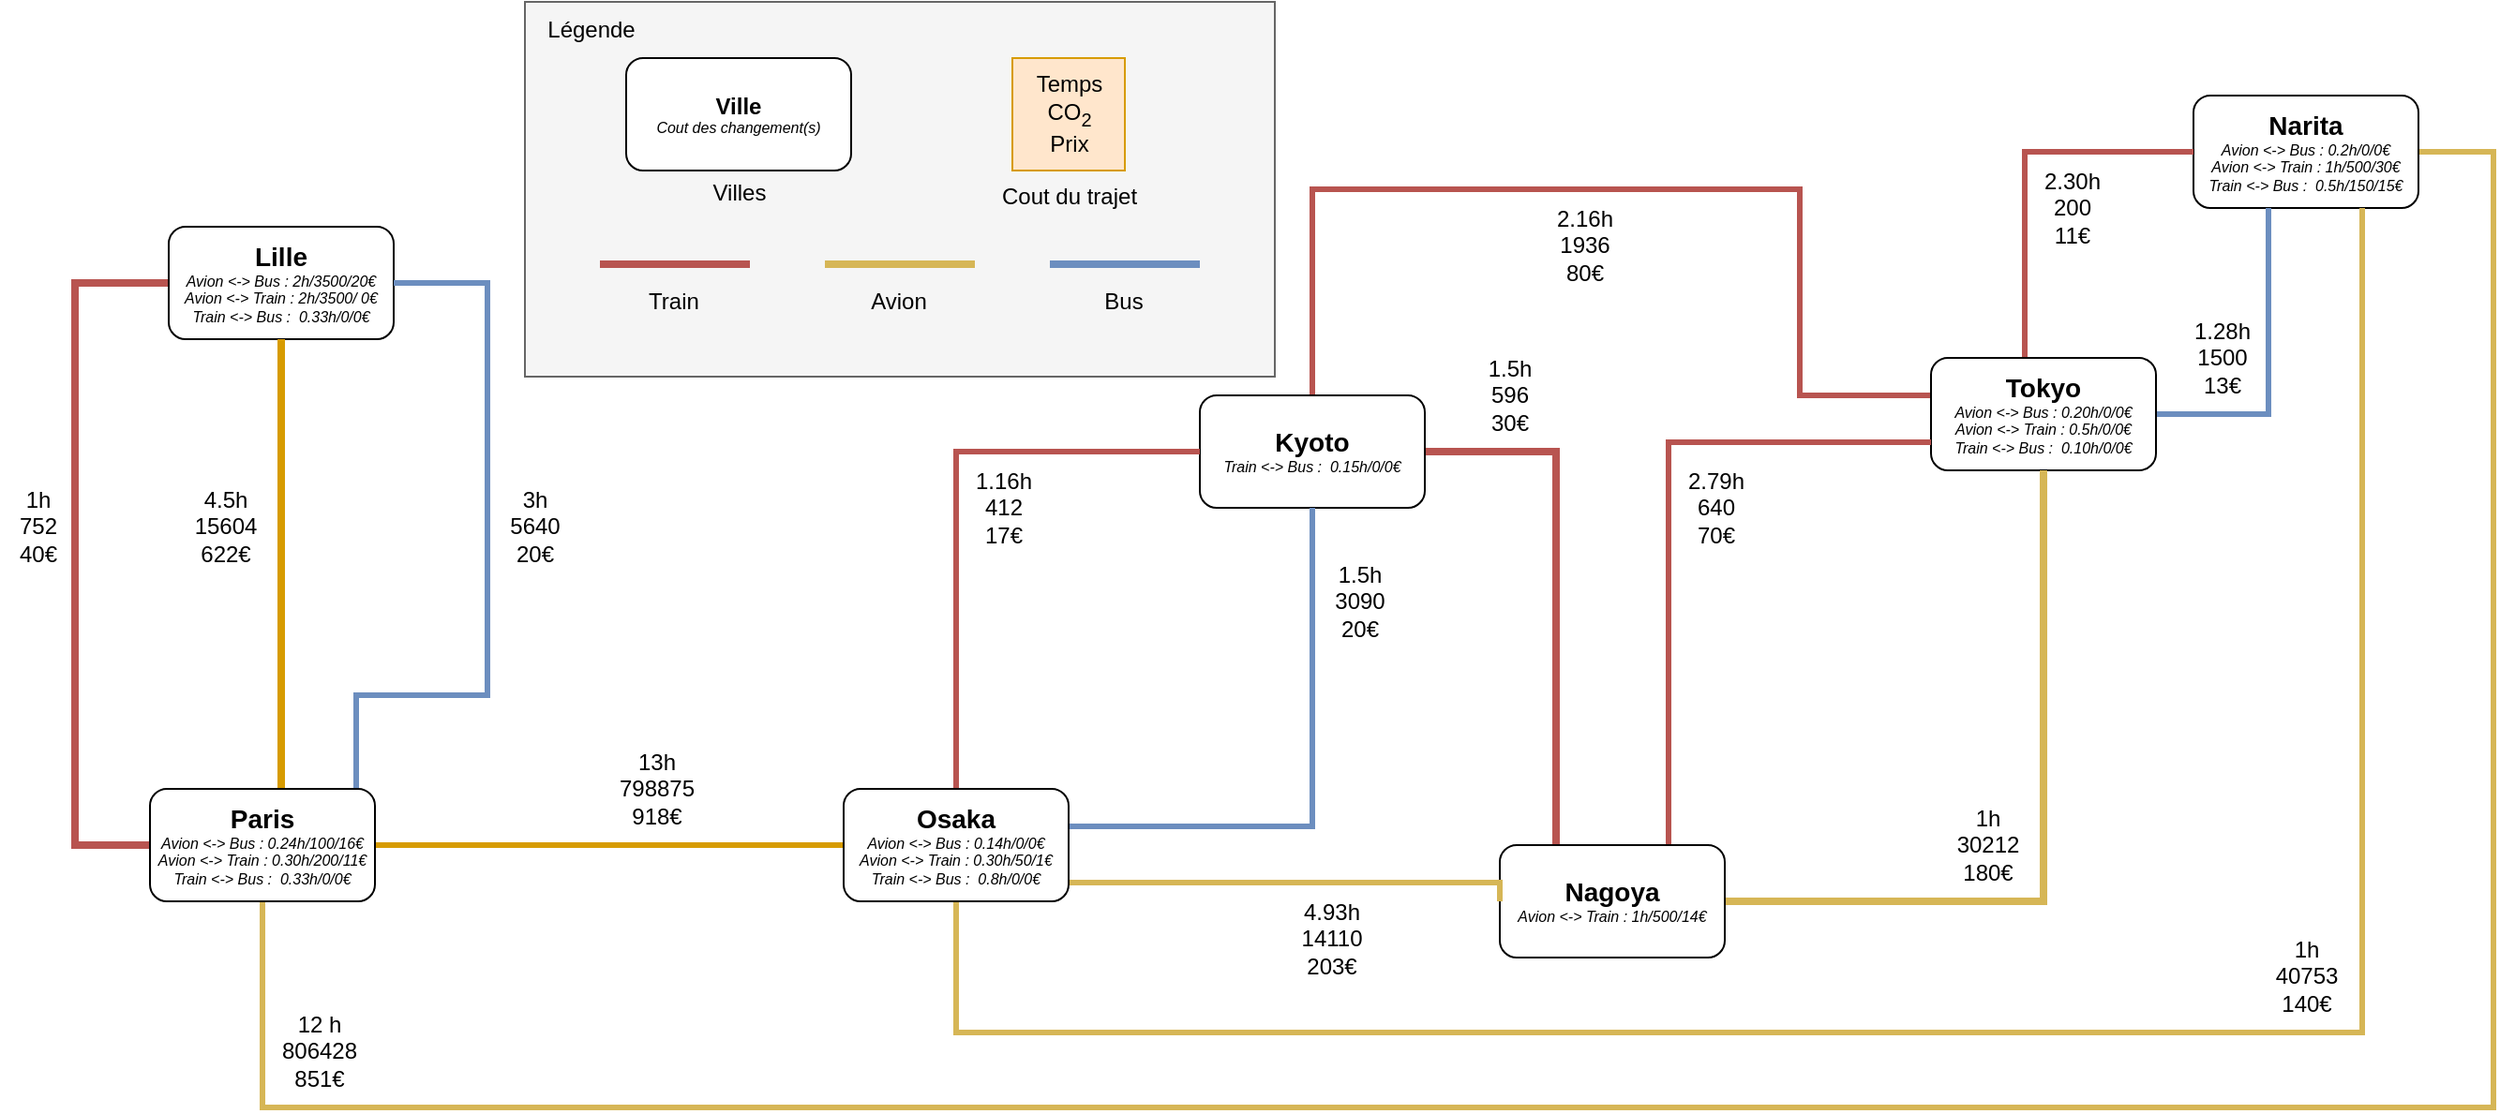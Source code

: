 <mxfile version="24.4.10" type="device">
  <diagram name="Page-1" id="QGhA0FKap3pCuLWauWDC">
    <mxGraphModel dx="2713" dy="1907" grid="1" gridSize="10" guides="1" tooltips="1" connect="1" arrows="1" fold="1" page="1" pageScale="1" pageWidth="827" pageHeight="1169" math="0" shadow="0">
      <root>
        <mxCell id="0" />
        <mxCell id="1" parent="0" />
        <mxCell id="X9avrck-xturjdEHuF8Y-35" value="" style="rounded=0;whiteSpace=wrap;html=1;fillColor=#f5f5f5;strokeColor=#666666;fontColor=#333333;" parent="1" vertex="1">
          <mxGeometry x="-310" y="-30" width="400" height="200" as="geometry" />
        </mxCell>
        <mxCell id="X9avrck-xturjdEHuF8Y-12" style="rounded=0;orthogonalLoop=1;jettySize=auto;html=1;entryX=0;entryY=0.5;entryDx=0;entryDy=0;fillColor=#f8cecc;strokeColor=#b85450;strokeWidth=4;edgeStyle=orthogonalEdgeStyle;elbow=vertical;endArrow=none;endFill=0;" parent="1" source="X9avrck-xturjdEHuF8Y-1" target="X9avrck-xturjdEHuF8Y-2" edge="1">
          <mxGeometry relative="1" as="geometry">
            <Array as="points">
              <mxPoint x="-550" y="120" />
              <mxPoint x="-550" y="420" />
            </Array>
          </mxGeometry>
        </mxCell>
        <mxCell id="X9avrck-xturjdEHuF8Y-1" value="&lt;div&gt;&lt;font style=&quot;font-size: 14px;&quot;&gt;&lt;b&gt;Lille&lt;/b&gt;&lt;/font&gt;&lt;/div&gt;&lt;div style=&quot;font-size: 8px;&quot;&gt;&lt;i&gt;&lt;font style=&quot;font-size: 8px;&quot;&gt;Avion &amp;lt;-&amp;gt; Bus : 2h/3500/20€&lt;/font&gt;&lt;/i&gt;&lt;/div&gt;&lt;div style=&quot;font-size: 8px;&quot;&gt;&lt;i&gt;&lt;font style=&quot;font-size: 8px;&quot;&gt;Avion &amp;lt;-&amp;gt; Train : 2h/3500/ 0€&lt;/font&gt;&lt;/i&gt;&lt;/div&gt;&lt;div style=&quot;font-size: 8px;&quot;&gt;&lt;i&gt;&lt;font style=&quot;font-size: 8px;&quot;&gt;Train &amp;lt;-&amp;gt; Bus :&amp;nbsp; 0.33h/0/0€&lt;br&gt;&lt;/font&gt;&lt;/i&gt;&lt;/div&gt;" style="rounded=1;whiteSpace=wrap;html=1;" parent="1" vertex="1">
          <mxGeometry x="-500" y="90" width="120" height="60" as="geometry" />
        </mxCell>
        <mxCell id="X9avrck-xturjdEHuF8Y-14" style="edgeStyle=orthogonalEdgeStyle;rounded=0;orthogonalLoop=1;jettySize=auto;html=1;endArrow=none;endFill=0;fillColor=#ffe6cc;strokeColor=#d79b00;strokeWidth=3;" parent="1" source="X9avrck-xturjdEHuF8Y-2" target="X9avrck-xturjdEHuF8Y-9" edge="1">
          <mxGeometry relative="1" as="geometry" />
        </mxCell>
        <mxCell id="X9avrck-xturjdEHuF8Y-42" style="edgeStyle=orthogonalEdgeStyle;rounded=0;orthogonalLoop=1;jettySize=auto;html=1;entryX=0.5;entryY=1;entryDx=0;entryDy=0;fillColor=#fff2cc;strokeColor=#d6b656;strokeWidth=3;endArrow=none;endFill=0;" parent="1" source="X9avrck-xturjdEHuF8Y-3" target="X9avrck-xturjdEHuF8Y-2" edge="1">
          <mxGeometry relative="1" as="geometry">
            <Array as="points">
              <mxPoint x="740" y="50" />
              <mxPoint x="740" y="560" />
              <mxPoint x="-450" y="560" />
            </Array>
          </mxGeometry>
        </mxCell>
        <mxCell id="X9avrck-xturjdEHuF8Y-3" value="&lt;div&gt;&lt;font style=&quot;font-size: 14px;&quot;&gt;&lt;b&gt;Narita&lt;/b&gt;&lt;/font&gt;&lt;/div&gt;&lt;div style=&quot;font-size: 8px;&quot;&gt;&lt;i&gt;&lt;font style=&quot;font-size: 8px;&quot;&gt;Avion &amp;lt;-&amp;gt; Bus : 0.2h/0/0€&lt;/font&gt;&lt;/i&gt;&lt;/div&gt;&lt;div style=&quot;font-size: 8px;&quot;&gt;&lt;i&gt;&lt;font style=&quot;font-size: 8px;&quot;&gt;Avion &amp;lt;-&amp;gt; Train : 1h/500/30€&lt;/font&gt;&lt;/i&gt;&lt;/div&gt;&lt;div style=&quot;font-size: 8px;&quot;&gt;&lt;i&gt;&lt;font style=&quot;font-size: 8px;&quot;&gt;Train &amp;lt;-&amp;gt; Bus :&amp;nbsp; 0.5h/150/15€&lt;br&gt;&lt;/font&gt;&lt;/i&gt;&lt;/div&gt;" style="rounded=1;whiteSpace=wrap;html=1;" parent="1" vertex="1">
          <mxGeometry x="580" y="20" width="120" height="60" as="geometry" />
        </mxCell>
        <mxCell id="X9avrck-xturjdEHuF8Y-19" style="edgeStyle=orthogonalEdgeStyle;rounded=0;orthogonalLoop=1;jettySize=auto;html=1;entryX=0.5;entryY=0;entryDx=0;entryDy=0;strokeWidth=3;fillColor=#f8cecc;strokeColor=#b85450;endArrow=none;endFill=0;" parent="1" source="X9avrck-xturjdEHuF8Y-4" target="X9avrck-xturjdEHuF8Y-8" edge="1">
          <mxGeometry relative="1" as="geometry">
            <Array as="points">
              <mxPoint x="370" y="180" />
              <mxPoint x="370" y="70" />
              <mxPoint x="110" y="70" />
            </Array>
          </mxGeometry>
        </mxCell>
        <mxCell id="X9avrck-xturjdEHuF8Y-22" style="edgeStyle=orthogonalEdgeStyle;rounded=0;orthogonalLoop=1;jettySize=auto;html=1;entryX=0;entryY=0.5;entryDx=0;entryDy=0;strokeWidth=3;fillColor=#f8cecc;strokeColor=#b85450;endArrow=none;endFill=0;" parent="1" source="X9avrck-xturjdEHuF8Y-4" target="X9avrck-xturjdEHuF8Y-3" edge="1">
          <mxGeometry relative="1" as="geometry">
            <Array as="points">
              <mxPoint x="490" y="50" />
            </Array>
          </mxGeometry>
        </mxCell>
        <mxCell id="X9avrck-xturjdEHuF8Y-23" style="edgeStyle=orthogonalEdgeStyle;rounded=0;orthogonalLoop=1;jettySize=auto;html=1;endArrow=none;endFill=0;fillColor=#dae8fc;strokeColor=#6c8ebf;strokeWidth=3;" parent="1" source="X9avrck-xturjdEHuF8Y-4" edge="1">
          <mxGeometry relative="1" as="geometry">
            <Array as="points">
              <mxPoint x="620" y="190" />
              <mxPoint x="620" y="80" />
            </Array>
            <mxPoint x="620" y="80" as="targetPoint" />
          </mxGeometry>
        </mxCell>
        <mxCell id="X9avrck-xturjdEHuF8Y-4" value="&lt;div&gt;&lt;font style=&quot;font-size: 14px;&quot;&gt;&lt;b&gt;Tokyo&lt;/b&gt;&lt;/font&gt;&lt;/div&gt;&lt;div style=&quot;font-size: 8px;&quot;&gt;&lt;i&gt;&lt;font style=&quot;font-size: 8px;&quot;&gt;Avion &amp;lt;-&amp;gt; Bus : 0.20h/0/0€&lt;/font&gt;&lt;/i&gt;&lt;/div&gt;&lt;div style=&quot;font-size: 8px;&quot;&gt;&lt;i&gt;&lt;font style=&quot;font-size: 8px;&quot;&gt;Avion &amp;lt;-&amp;gt; Train : 0.5h/0/0€&lt;/font&gt;&lt;/i&gt;&lt;/div&gt;&lt;div style=&quot;font-size: 8px;&quot;&gt;&lt;i&gt;&lt;font style=&quot;font-size: 8px;&quot;&gt;Train &amp;lt;-&amp;gt; Bus :&amp;nbsp; 0.10h/0/0€&lt;br&gt;&lt;/font&gt;&lt;/i&gt;&lt;/div&gt;" style="rounded=1;whiteSpace=wrap;html=1;" parent="1" vertex="1">
          <mxGeometry x="440" y="160" width="120" height="60" as="geometry" />
        </mxCell>
        <mxCell id="X9avrck-xturjdEHuF8Y-17" style="edgeStyle=orthogonalEdgeStyle;rounded=0;orthogonalLoop=1;jettySize=auto;html=1;entryX=1;entryY=0.5;entryDx=0;entryDy=0;strokeWidth=4;fillColor=#f8cecc;strokeColor=#b85450;endArrow=none;endFill=0;" parent="1" source="X9avrck-xturjdEHuF8Y-5" target="X9avrck-xturjdEHuF8Y-8" edge="1">
          <mxGeometry relative="1" as="geometry">
            <Array as="points">
              <mxPoint x="240" y="210" />
            </Array>
          </mxGeometry>
        </mxCell>
        <mxCell id="X9avrck-xturjdEHuF8Y-18" style="edgeStyle=orthogonalEdgeStyle;rounded=0;orthogonalLoop=1;jettySize=auto;html=1;entryX=0.5;entryY=1;entryDx=0;entryDy=0;strokeWidth=4;fillColor=#fff2cc;strokeColor=#d6b656;endArrow=none;endFill=0;" parent="1" source="X9avrck-xturjdEHuF8Y-5" target="X9avrck-xturjdEHuF8Y-4" edge="1">
          <mxGeometry relative="1" as="geometry" />
        </mxCell>
        <mxCell id="X9avrck-xturjdEHuF8Y-25" style="edgeStyle=orthogonalEdgeStyle;rounded=0;orthogonalLoop=1;jettySize=auto;html=1;entryX=0;entryY=0.75;entryDx=0;entryDy=0;fillColor=#f8cecc;strokeColor=#b85450;strokeWidth=3;endArrow=none;endFill=0;" parent="1" source="X9avrck-xturjdEHuF8Y-5" target="X9avrck-xturjdEHuF8Y-4" edge="1">
          <mxGeometry relative="1" as="geometry">
            <Array as="points">
              <mxPoint x="300" y="205" />
            </Array>
          </mxGeometry>
        </mxCell>
        <mxCell id="X9avrck-xturjdEHuF8Y-5" value="&lt;div&gt;&lt;font style=&quot;font-size: 14px;&quot;&gt;&lt;b&gt;Nagoya&lt;/b&gt;&lt;/font&gt;&lt;/div&gt;&lt;div style=&quot;font-size: 8px;&quot;&gt;&lt;i&gt;&lt;font style=&quot;font-size: 8px;&quot;&gt;Avion &amp;lt;-&amp;gt; Train : 1h/500/14€&lt;/font&gt;&lt;/i&gt;&lt;/div&gt;" style="rounded=1;whiteSpace=wrap;html=1;" parent="1" vertex="1">
          <mxGeometry x="210" y="420" width="120" height="60" as="geometry" />
        </mxCell>
        <mxCell id="X9avrck-xturjdEHuF8Y-8" value="&lt;div&gt;&lt;font style=&quot;font-size: 14px;&quot;&gt;&lt;b&gt;Kyoto&lt;/b&gt;&lt;/font&gt;&lt;/div&gt;&lt;div style=&quot;font-size: 8px;&quot;&gt;&lt;i&gt;&lt;font style=&quot;font-size: 8px;&quot;&gt;Train &amp;lt;-&amp;gt; Bus :&amp;nbsp; 0.15h/0/0€&lt;br&gt;&lt;/font&gt;&lt;/i&gt;&lt;/div&gt;" style="rounded=1;whiteSpace=wrap;html=1;" parent="1" vertex="1">
          <mxGeometry x="50" y="180" width="120" height="60" as="geometry" />
        </mxCell>
        <mxCell id="X9avrck-xturjdEHuF8Y-15" style="edgeStyle=orthogonalEdgeStyle;rounded=0;orthogonalLoop=1;jettySize=auto;html=1;entryX=0;entryY=0.5;entryDx=0;entryDy=0;strokeWidth=3;fillColor=#f8cecc;strokeColor=#b85450;endArrow=none;endFill=0;" parent="1" source="X9avrck-xturjdEHuF8Y-9" target="X9avrck-xturjdEHuF8Y-8" edge="1">
          <mxGeometry relative="1" as="geometry">
            <mxPoint x="-20" y="220" as="targetPoint" />
            <Array as="points">
              <mxPoint x="-80" y="210" />
            </Array>
          </mxGeometry>
        </mxCell>
        <mxCell id="X9avrck-xturjdEHuF8Y-16" style="edgeStyle=orthogonalEdgeStyle;rounded=0;orthogonalLoop=1;jettySize=auto;html=1;entryX=0;entryY=0.5;entryDx=0;entryDy=0;strokeWidth=3;fillColor=#fff2cc;strokeColor=#d6b656;endArrow=none;endFill=0;" parent="1" source="X9avrck-xturjdEHuF8Y-9" target="X9avrck-xturjdEHuF8Y-5" edge="1">
          <mxGeometry relative="1" as="geometry">
            <Array as="points">
              <mxPoint x="210" y="440" />
            </Array>
          </mxGeometry>
        </mxCell>
        <mxCell id="X9avrck-xturjdEHuF8Y-20" style="edgeStyle=orthogonalEdgeStyle;rounded=0;orthogonalLoop=1;jettySize=auto;html=1;entryX=0.75;entryY=1;entryDx=0;entryDy=0;strokeWidth=3;fillColor=#fff2cc;strokeColor=#d6b656;endArrow=none;endFill=0;" parent="1" source="X9avrck-xturjdEHuF8Y-9" target="X9avrck-xturjdEHuF8Y-3" edge="1">
          <mxGeometry relative="1" as="geometry">
            <Array as="points">
              <mxPoint x="-80" y="520" />
              <mxPoint x="670" y="520" />
            </Array>
          </mxGeometry>
        </mxCell>
        <mxCell id="X9avrck-xturjdEHuF8Y-24" style="edgeStyle=orthogonalEdgeStyle;rounded=0;orthogonalLoop=1;jettySize=auto;html=1;strokeWidth=3;fillColor=#dae8fc;strokeColor=#6c8ebf;endArrow=none;endFill=0;entryX=0.5;entryY=1;entryDx=0;entryDy=0;" parent="1" source="X9avrck-xturjdEHuF8Y-9" target="X9avrck-xturjdEHuF8Y-8" edge="1">
          <mxGeometry relative="1" as="geometry">
            <Array as="points">
              <mxPoint x="110" y="410" />
            </Array>
            <mxPoint x="110" y="250" as="targetPoint" />
          </mxGeometry>
        </mxCell>
        <mxCell id="X9avrck-xturjdEHuF8Y-9" value="&lt;div&gt;&lt;font style=&quot;font-size: 14px;&quot;&gt;&lt;b&gt;Osaka&lt;/b&gt;&lt;/font&gt;&lt;/div&gt;&lt;div style=&quot;font-size: 8px;&quot;&gt;&lt;i&gt;&lt;font style=&quot;font-size: 8px;&quot;&gt;Avion &amp;lt;-&amp;gt; Bus : 0.14h/0/0€&lt;/font&gt;&lt;/i&gt;&lt;/div&gt;&lt;div style=&quot;font-size: 8px;&quot;&gt;&lt;i&gt;&lt;font style=&quot;font-size: 8px;&quot;&gt;Avion &amp;lt;-&amp;gt; Train : 0.30h/50/1€&lt;/font&gt;&lt;/i&gt;&lt;/div&gt;&lt;div style=&quot;font-size: 8px;&quot;&gt;&lt;i&gt;&lt;font style=&quot;font-size: 8px;&quot;&gt;Train &amp;lt;-&amp;gt; Bus :&amp;nbsp; 0.8h/0/0€&lt;br&gt;&lt;/font&gt;&lt;/i&gt;&lt;/div&gt;" style="rounded=1;whiteSpace=wrap;html=1;" parent="1" vertex="1">
          <mxGeometry x="-140" y="390" width="120" height="60" as="geometry" />
        </mxCell>
        <mxCell id="X9avrck-xturjdEHuF8Y-13" style="edgeStyle=orthogonalEdgeStyle;rounded=0;orthogonalLoop=1;jettySize=auto;html=1;strokeWidth=4;fillColor=#ffe6cc;strokeColor=#d79b00;endArrow=none;endFill=0;startArrow=none;startFill=0;" parent="1" source="X9avrck-xturjdEHuF8Y-1" edge="1">
          <mxGeometry relative="1" as="geometry">
            <mxPoint x="-440" y="390" as="targetPoint" />
          </mxGeometry>
        </mxCell>
        <mxCell id="X9avrck-xturjdEHuF8Y-27" value="&lt;div&gt;Temps&lt;/div&gt;&lt;div&gt;CO&lt;sub&gt;2&lt;/sub&gt;&lt;br&gt;&lt;/div&gt;&lt;div&gt;Prix&lt;/div&gt;" style="text;html=1;align=center;verticalAlign=middle;resizable=0;points=[];autosize=1;strokeColor=#d79b00;fillColor=#ffe6cc;" parent="1" vertex="1">
          <mxGeometry x="-50" width="60" height="60" as="geometry" />
        </mxCell>
        <mxCell id="X9avrck-xturjdEHuF8Y-28" value="" style="endArrow=none;html=1;rounded=0;strokeWidth=4;fillColor=#f8cecc;strokeColor=#b85450;" parent="1" edge="1">
          <mxGeometry width="50" height="50" relative="1" as="geometry">
            <mxPoint x="-270" y="110" as="sourcePoint" />
            <mxPoint x="-190" y="110" as="targetPoint" />
            <Array as="points" />
          </mxGeometry>
        </mxCell>
        <mxCell id="X9avrck-xturjdEHuF8Y-29" value="Train" style="text;html=1;align=center;verticalAlign=middle;resizable=0;points=[];autosize=1;strokeColor=none;fillColor=none;" parent="1" vertex="1">
          <mxGeometry x="-256" y="115" width="50" height="30" as="geometry" />
        </mxCell>
        <mxCell id="X9avrck-xturjdEHuF8Y-30" value="" style="endArrow=none;html=1;rounded=0;strokeWidth=4;fillColor=#fff2cc;strokeColor=#d6b656;" parent="1" edge="1">
          <mxGeometry width="50" height="50" relative="1" as="geometry">
            <mxPoint x="-150" y="110" as="sourcePoint" />
            <mxPoint x="-70" y="110" as="targetPoint" />
            <Array as="points" />
          </mxGeometry>
        </mxCell>
        <mxCell id="X9avrck-xturjdEHuF8Y-31" value="Avion" style="text;html=1;align=center;verticalAlign=middle;resizable=0;points=[];autosize=1;strokeColor=none;fillColor=none;" parent="1" vertex="1">
          <mxGeometry x="-136" y="115" width="50" height="30" as="geometry" />
        </mxCell>
        <mxCell id="X9avrck-xturjdEHuF8Y-32" value="" style="endArrow=none;html=1;rounded=0;strokeWidth=4;fillColor=#dae8fc;strokeColor=#6c8ebf;" parent="1" edge="1">
          <mxGeometry width="50" height="50" relative="1" as="geometry">
            <mxPoint x="-30" y="110" as="sourcePoint" />
            <mxPoint x="50" y="110" as="targetPoint" />
            <Array as="points" />
          </mxGeometry>
        </mxCell>
        <mxCell id="X9avrck-xturjdEHuF8Y-33" value="Bus" style="text;html=1;align=center;verticalAlign=middle;resizable=0;points=[];autosize=1;strokeColor=none;fillColor=none;" parent="1" vertex="1">
          <mxGeometry x="-11" y="115" width="40" height="30" as="geometry" />
        </mxCell>
        <mxCell id="X9avrck-xturjdEHuF8Y-36" value="Légende" style="text;html=1;align=center;verticalAlign=middle;resizable=0;points=[];autosize=1;" parent="1" vertex="1">
          <mxGeometry x="-310" y="-30" width="70" height="30" as="geometry" />
        </mxCell>
        <mxCell id="X9avrck-xturjdEHuF8Y-37" value="&lt;div&gt;1h&lt;/div&gt;&lt;div&gt;&lt;span id=&quot;cwos&quot; class=&quot;qv3Wpe&quot;&gt;752&lt;/span&gt;&lt;/div&gt;&lt;div&gt;&lt;span id=&quot;cwos&quot; class=&quot;qv3Wpe&quot;&gt;40€&lt;br&gt;&lt;/span&gt;&lt;/div&gt;" style="text;html=1;align=center;verticalAlign=middle;resizable=0;points=[];autosize=1;strokeColor=none;fillColor=none;" parent="1" vertex="1">
          <mxGeometry x="-590" y="220" width="40" height="60" as="geometry" />
        </mxCell>
        <mxCell id="X9avrck-xturjdEHuF8Y-38" value="&lt;div&gt;4.5h&lt;/div&gt;&lt;div&gt;&lt;span id=&quot;cwos&quot; class=&quot;qv3Wpe&quot;&gt;15604&lt;/span&gt;&lt;/div&gt;&lt;div&gt;622€&lt;/div&gt;" style="text;html=1;align=center;verticalAlign=middle;resizable=0;points=[];autosize=1;strokeColor=none;fillColor=none;" parent="1" vertex="1">
          <mxGeometry x="-500" y="220" width="60" height="60" as="geometry" />
        </mxCell>
        <mxCell id="X9avrck-xturjdEHuF8Y-39" style="edgeStyle=orthogonalEdgeStyle;rounded=0;orthogonalLoop=1;jettySize=auto;html=1;strokeWidth=3;fillColor=#dae8fc;strokeColor=#6c8ebf;endArrow=none;endFill=0;" parent="1" source="X9avrck-xturjdEHuF8Y-1" edge="1">
          <mxGeometry relative="1" as="geometry">
            <Array as="points">
              <mxPoint x="-330" y="120" />
              <mxPoint x="-330" y="340" />
              <mxPoint x="-400" y="340" />
            </Array>
            <mxPoint x="-400" y="390" as="targetPoint" />
          </mxGeometry>
        </mxCell>
        <mxCell id="X9avrck-xturjdEHuF8Y-40" value="&lt;div&gt;3h&lt;/div&gt;&lt;div&gt;&lt;span id=&quot;cwos&quot; class=&quot;qv3Wpe&quot;&gt;5640&lt;/span&gt;&lt;/div&gt;&lt;div&gt;&lt;span id=&quot;cwos&quot; class=&quot;qv3Wpe&quot;&gt;20€&lt;br&gt;&lt;/span&gt;&lt;/div&gt;" style="text;html=1;align=center;verticalAlign=middle;resizable=0;points=[];autosize=1;strokeColor=none;fillColor=none;" parent="1" vertex="1">
          <mxGeometry x="-330" y="220" width="50" height="60" as="geometry" />
        </mxCell>
        <mxCell id="X9avrck-xturjdEHuF8Y-41" value="&lt;div&gt;13h&lt;br&gt;&lt;/div&gt;&lt;div&gt;&lt;span id=&quot;cwos&quot; class=&quot;qv3Wpe&quot;&gt;798875&lt;/span&gt;&lt;/div&gt;&lt;div&gt;918€&lt;/div&gt;" style="text;html=1;align=center;verticalAlign=middle;resizable=0;points=[];autosize=1;strokeColor=none;fillColor=none;" parent="1" vertex="1">
          <mxGeometry x="-270" y="360" width="60" height="60" as="geometry" />
        </mxCell>
        <mxCell id="X9avrck-xturjdEHuF8Y-45" value="&lt;div&gt;12 h&lt;br&gt;&lt;/div&gt;&lt;div&gt;&lt;span id=&quot;cwos&quot; class=&quot;qv3Wpe&quot;&gt;806428&lt;/span&gt;&lt;/div&gt;&lt;div&gt;851€&lt;/div&gt;" style="text;html=1;align=center;verticalAlign=middle;resizable=0;points=[];autosize=1;strokeColor=none;fillColor=none;" parent="1" vertex="1">
          <mxGeometry x="-450" y="500" width="60" height="60" as="geometry" />
        </mxCell>
        <mxCell id="X9avrck-xturjdEHuF8Y-46" value="&lt;div&gt;1h&lt;br&gt;&lt;/div&gt;&lt;div&gt;&lt;span id=&quot;cwos&quot; class=&quot;qv3Wpe&quot;&gt;40753&lt;/span&gt;&lt;/div&gt;&lt;div&gt;140€&lt;/div&gt;" style="text;html=1;align=center;verticalAlign=middle;resizable=0;points=[];autosize=1;strokeColor=none;fillColor=none;" parent="1" vertex="1">
          <mxGeometry x="610" y="460" width="60" height="60" as="geometry" />
        </mxCell>
        <mxCell id="X9avrck-xturjdEHuF8Y-47" value="&lt;div&gt;4.93h&lt;br&gt;&lt;/div&gt;&lt;div&gt;&lt;span id=&quot;cwos&quot; class=&quot;qv3Wpe&quot;&gt;14110&lt;/span&gt;&lt;/div&gt;&lt;div&gt;203€&lt;/div&gt;" style="text;html=1;align=center;verticalAlign=middle;resizable=0;points=[];autosize=1;strokeColor=none;fillColor=none;fontColor=#000000;" parent="1" vertex="1">
          <mxGeometry x="90" y="440" width="60" height="60" as="geometry" />
        </mxCell>
        <mxCell id="X9avrck-xturjdEHuF8Y-48" value="&lt;div&gt;1h&lt;/div&gt;&lt;div&gt;&lt;span id=&quot;cwos&quot; class=&quot;qv3Wpe&quot;&gt;30212&lt;/span&gt;&lt;/div&gt;&lt;div&gt;180€&lt;/div&gt;" style="text;html=1;align=center;verticalAlign=middle;resizable=0;points=[];autosize=1;strokeColor=none;fillColor=none;" parent="1" vertex="1">
          <mxGeometry x="440" y="390" width="60" height="60" as="geometry" />
        </mxCell>
        <mxCell id="X9avrck-xturjdEHuF8Y-49" value="&lt;div&gt;1.16h&lt;/div&gt;&lt;div&gt;&lt;span id=&quot;cwos&quot; class=&quot;qv3Wpe&quot;&gt;412&lt;/span&gt;&lt;/div&gt;&lt;div&gt;17€&lt;br&gt;&lt;/div&gt;" style="text;html=1;align=center;verticalAlign=middle;resizable=0;points=[];autosize=1;strokeColor=none;fillColor=none;" parent="1" vertex="1">
          <mxGeometry x="-80" y="210" width="50" height="60" as="geometry" />
        </mxCell>
        <mxCell id="X9avrck-xturjdEHuF8Y-50" value="&lt;div&gt;&lt;span class=&quot;BxUVEf ILfuVd&quot; lang=&quot;fr&quot;&gt;&lt;span class=&quot;hgKElc&quot;&gt;1.5h&lt;/span&gt;&lt;/span&gt;&lt;/div&gt;&lt;div&gt;&lt;span id=&quot;cwos&quot; class=&quot;qv3Wpe&quot;&gt;3090&lt;/span&gt;&lt;/div&gt;&lt;div&gt;&lt;span class=&quot;BxUVEf ILfuVd&quot; lang=&quot;fr&quot;&gt;&lt;span class=&quot;hgKElc&quot;&gt;20€&lt;br&gt;&lt;/span&gt;&lt;/span&gt;&lt;/div&gt;" style="text;html=1;align=center;verticalAlign=middle;resizable=0;points=[];autosize=1;strokeColor=none;fillColor=none;" parent="1" vertex="1">
          <mxGeometry x="110" y="260" width="50" height="60" as="geometry" />
        </mxCell>
        <mxCell id="X9avrck-xturjdEHuF8Y-51" value="&lt;div&gt;1.5h&lt;/div&gt;&lt;div&gt;&lt;span id=&quot;cwos&quot; class=&quot;qv3Wpe&quot;&gt;596&lt;/span&gt;&lt;/div&gt;&lt;div&gt;30€&lt;br&gt;&lt;/div&gt;" style="text;html=1;align=center;verticalAlign=middle;resizable=0;points=[];autosize=1;strokeColor=none;fillColor=none;" parent="1" vertex="1">
          <mxGeometry x="190" y="150" width="50" height="60" as="geometry" />
        </mxCell>
        <mxCell id="X9avrck-xturjdEHuF8Y-52" value="&lt;div&gt;2.79h&lt;/div&gt;&lt;div&gt;&lt;span id=&quot;cwos&quot; class=&quot;qv3Wpe&quot;&gt;640&lt;/span&gt;&lt;/div&gt;&lt;div&gt;70€&lt;br&gt;&lt;/div&gt;" style="text;html=1;align=center;verticalAlign=middle;resizable=0;points=[];autosize=1;strokeColor=none;fillColor=none;" parent="1" vertex="1">
          <mxGeometry x="300" y="210" width="50" height="60" as="geometry" />
        </mxCell>
        <mxCell id="X9avrck-xturjdEHuF8Y-53" value="&lt;div&gt;2.16h&lt;/div&gt;&lt;div&gt;&lt;span id=&quot;cwos&quot; class=&quot;qv3Wpe&quot;&gt;1936&lt;/span&gt;&lt;/div&gt;&lt;div&gt;80€&lt;br&gt;&lt;/div&gt;" style="text;html=1;align=center;verticalAlign=middle;resizable=0;points=[];autosize=1;strokeColor=none;fillColor=none;" parent="1" vertex="1">
          <mxGeometry x="230" y="70" width="50" height="60" as="geometry" />
        </mxCell>
        <mxCell id="X9avrck-xturjdEHuF8Y-54" value="&lt;div&gt;2.30h&lt;/div&gt;&lt;div&gt;&lt;span id=&quot;cwos&quot; class=&quot;qv3Wpe&quot;&gt;200&lt;/span&gt;&lt;/div&gt;&lt;div&gt;11€&lt;br&gt;&lt;/div&gt;" style="text;html=1;align=center;verticalAlign=middle;resizable=0;points=[];autosize=1;strokeColor=none;fillColor=none;" parent="1" vertex="1">
          <mxGeometry x="490" y="50" width="50" height="60" as="geometry" />
        </mxCell>
        <mxCell id="X9avrck-xturjdEHuF8Y-55" value="&lt;div&gt;1.28h&lt;/div&gt;&lt;div&gt;&lt;span id=&quot;cwos&quot; class=&quot;qv3Wpe&quot;&gt;1500&lt;/span&gt;&lt;/div&gt;&lt;div&gt;&lt;span id=&quot;cwos&quot; class=&quot;qv3Wpe&quot;&gt;13€&lt;br&gt;&lt;/span&gt;&lt;/div&gt;" style="text;html=1;align=center;verticalAlign=middle;resizable=0;points=[];autosize=1;strokeColor=none;fillColor=none;" parent="1" vertex="1">
          <mxGeometry x="570" y="130" width="50" height="60" as="geometry" />
        </mxCell>
        <mxCell id="IslTTUoQOPLcKOv28N1o-8" value="&lt;font style=&quot;font-size: 12px;&quot;&gt;Cout du trajet&lt;/font&gt;" style="text;html=1;align=center;verticalAlign=middle;resizable=0;points=[];autosize=1;strokeColor=none;fillColor=none;fontSize=16;" parent="1" vertex="1">
          <mxGeometry x="-70" y="57" width="100" height="30" as="geometry" />
        </mxCell>
        <mxCell id="IslTTUoQOPLcKOv28N1o-9" value="&lt;font style=&quot;font-size: 12px;&quot;&gt;Villes&lt;/font&gt;" style="text;html=1;align=center;verticalAlign=middle;resizable=0;points=[];autosize=1;strokeColor=none;fillColor=none;fontSize=16;" parent="1" vertex="1">
          <mxGeometry x="-221" y="55" width="50" height="30" as="geometry" />
        </mxCell>
        <mxCell id="IslTTUoQOPLcKOv28N1o-13" value="" style="rounded=1;whiteSpace=wrap;html=1;strokeColor=none;gradientColor=none;fillColor=default;dashed=1;dashPattern=1 4;" parent="1" vertex="1">
          <mxGeometry x="-451.81" y="45" width="20" height="30" as="geometry" />
        </mxCell>
        <mxCell id="IslTTUoQOPLcKOv28N1o-20" value="&lt;b&gt;Ville&lt;/b&gt;&lt;br&gt;&lt;div style=&quot;font-size: 8px;&quot;&gt;&lt;i&gt;&lt;font style=&quot;font-size: 8px;&quot;&gt;Cout des changement(s)&lt;br&gt;&lt;/font&gt;&lt;/i&gt;&lt;/div&gt;" style="rounded=1;whiteSpace=wrap;html=1;" parent="1" vertex="1">
          <mxGeometry x="-256" width="120" height="60" as="geometry" />
        </mxCell>
        <mxCell id="X9avrck-xturjdEHuF8Y-2" value="&lt;div&gt;&lt;font style=&quot;font-size: 14px;&quot;&gt;&lt;b&gt;Paris&lt;/b&gt;&lt;/font&gt;&lt;/div&gt;&lt;div style=&quot;font-size: 8px;&quot;&gt;&lt;i&gt;&lt;font style=&quot;font-size: 8px;&quot;&gt;Avion &amp;lt;-&amp;gt; Bus : 0.24h/100/16€&lt;/font&gt;&lt;/i&gt;&lt;/div&gt;&lt;div style=&quot;font-size: 8px;&quot;&gt;&lt;i&gt;&lt;font style=&quot;font-size: 8px;&quot;&gt;Avion &amp;lt;-&amp;gt; Train : 0.30h/200/11€&lt;/font&gt;&lt;/i&gt;&lt;/div&gt;&lt;div style=&quot;font-size: 8px;&quot;&gt;&lt;i&gt;&lt;font style=&quot;font-size: 8px;&quot;&gt;Train &amp;lt;-&amp;gt; Bus :&amp;nbsp; 0.33h/0/0€&lt;br&gt;&lt;/font&gt;&lt;/i&gt;&lt;/div&gt;" style="rounded=1;whiteSpace=wrap;html=1;" parent="1" vertex="1">
          <mxGeometry x="-510" y="390" width="120" height="60" as="geometry" />
        </mxCell>
      </root>
    </mxGraphModel>
  </diagram>
</mxfile>
